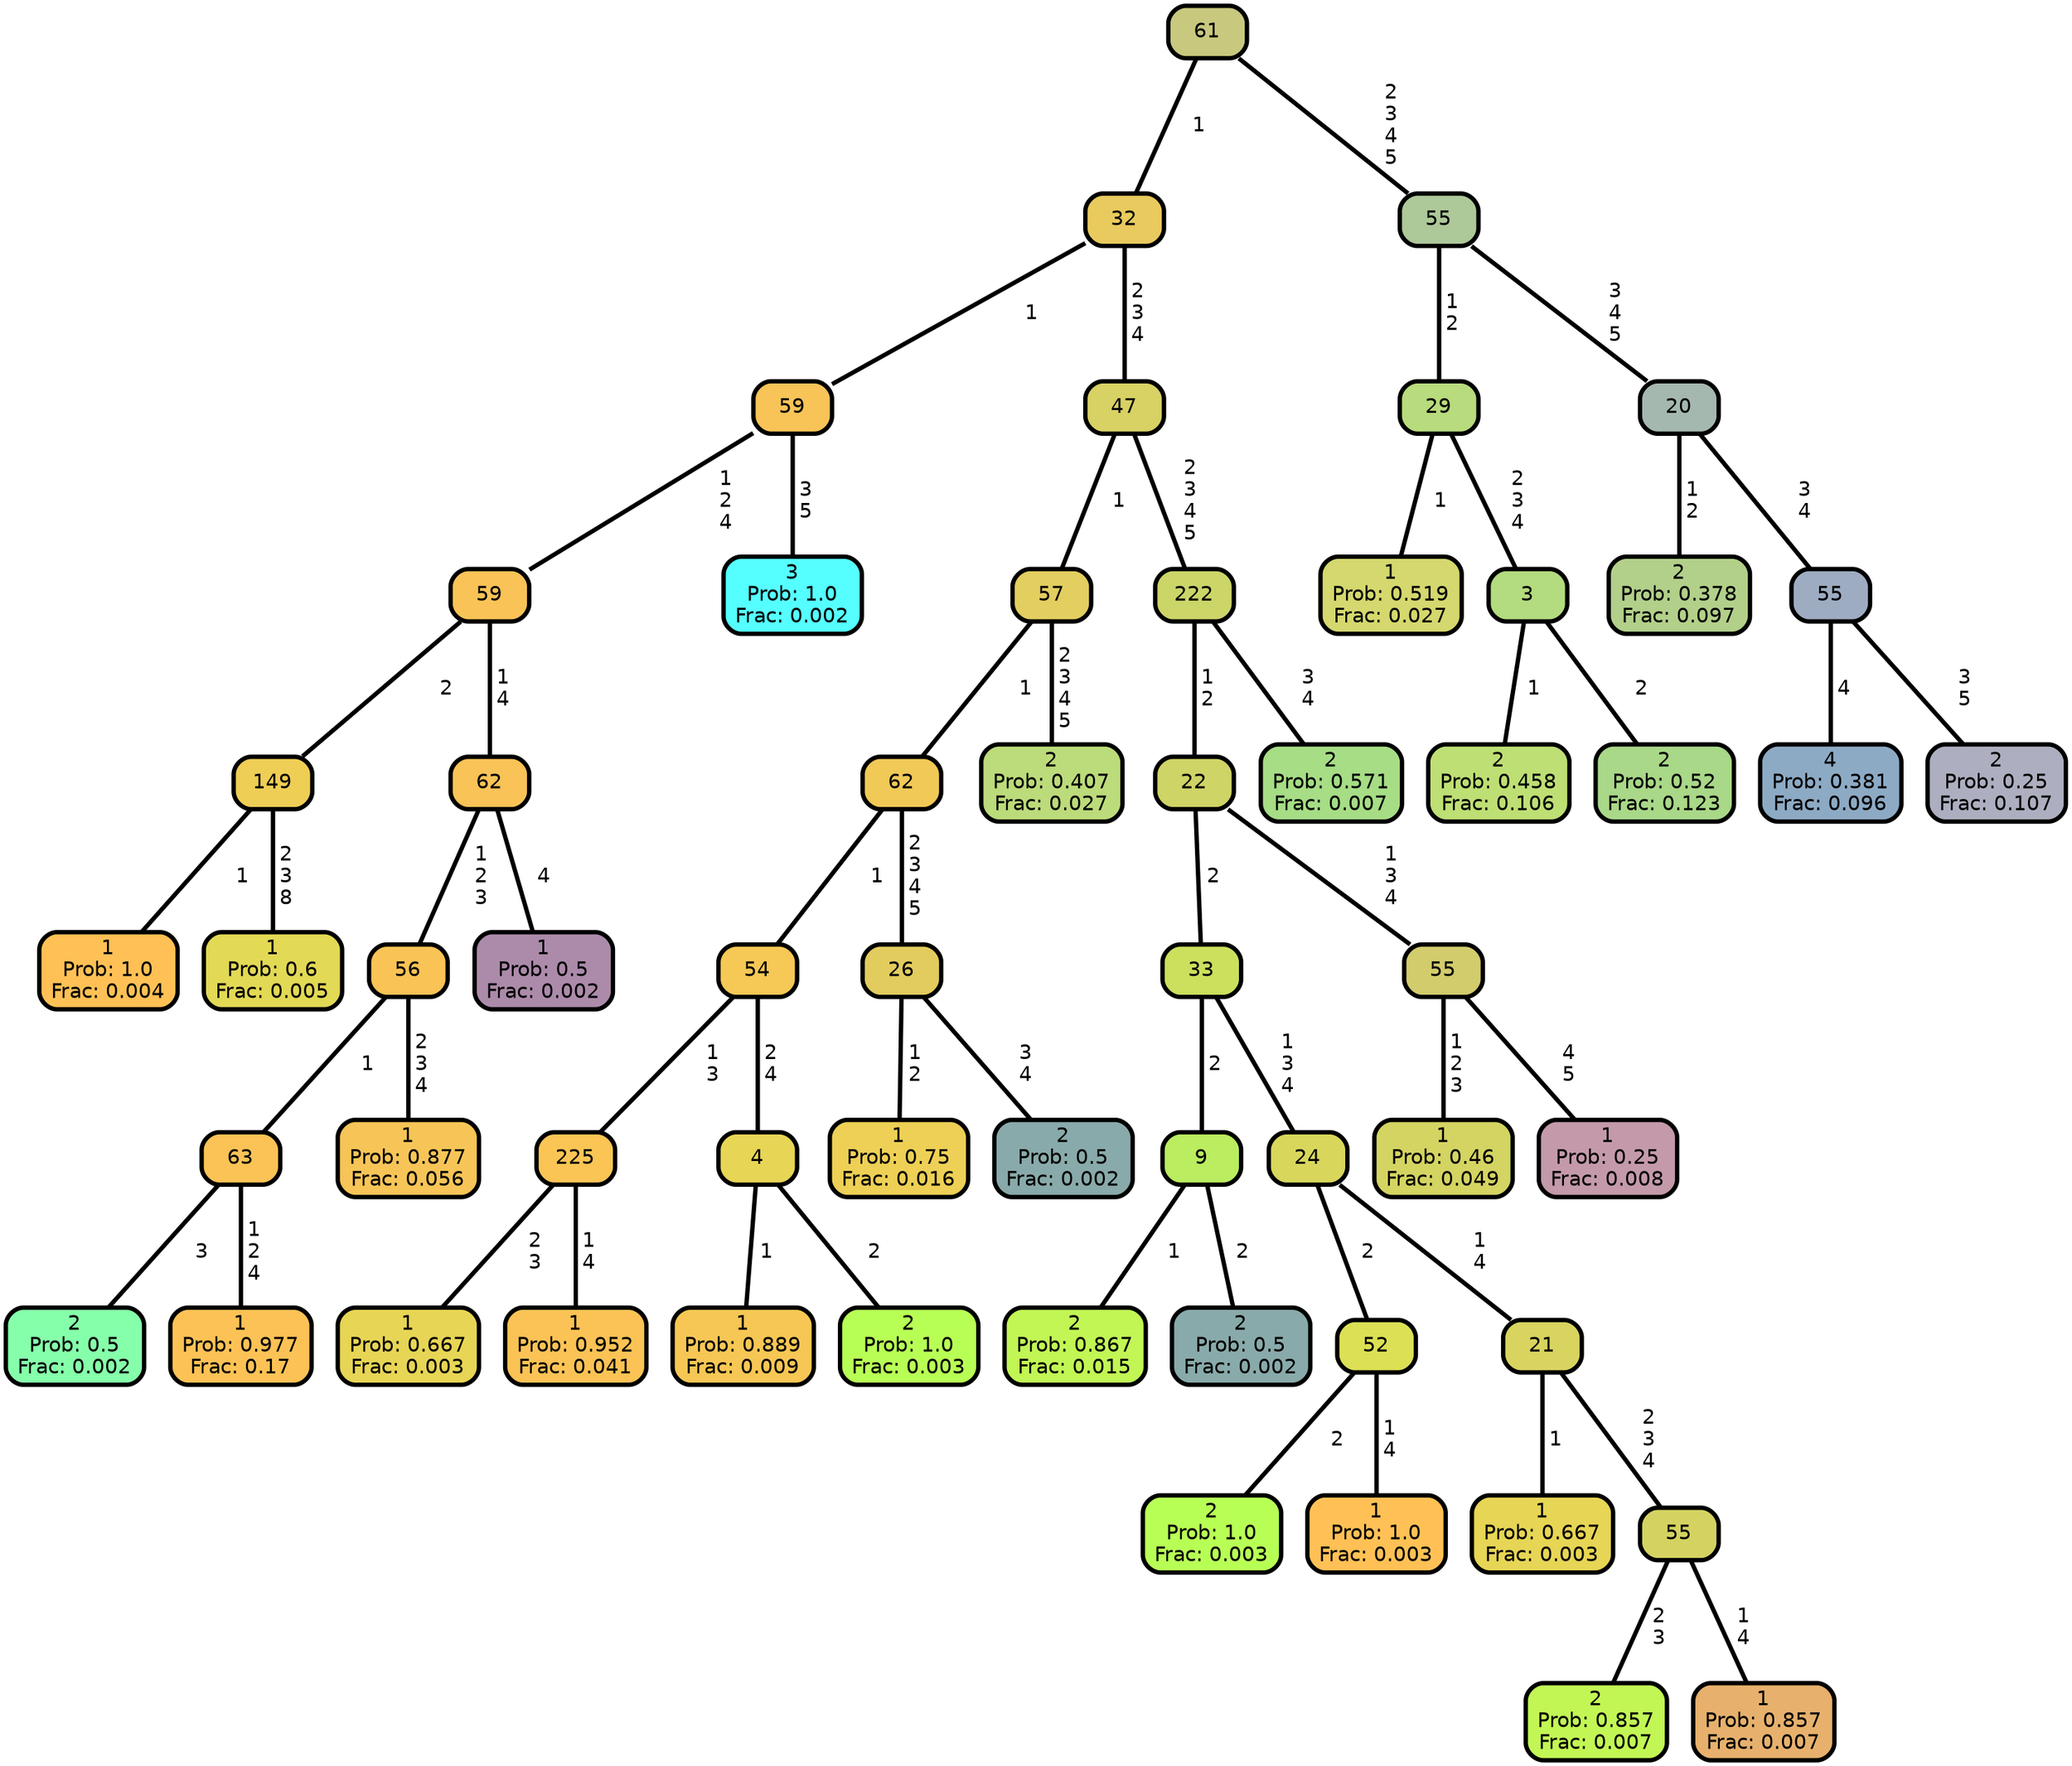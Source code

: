 graph Tree {
node [shape=box, style="filled, rounded",color="black",penwidth="3",fontcolor="black",                 fontname=helvetica] ;
graph [ranksep="0 equally", splines=straight,                 bgcolor=transparent, dpi=200] ;
edge [fontname=helvetica, color=black] ;
0 [label="1
Prob: 1.0
Frac: 0.004", fillcolor="#ffc155"] ;
1 [label="149", fillcolor="#efce55"] ;
2 [label="1
Prob: 0.6
Frac: 0.005", fillcolor="#e2d955"] ;
3 [label="59", fillcolor="#f9c357"] ;
4 [label="2
Prob: 0.5
Frac: 0.002", fillcolor="#86ffaa"] ;
5 [label="63", fillcolor="#fbc355"] ;
6 [label="1
Prob: 0.977
Frac: 0.17", fillcolor="#fdc255"] ;
7 [label="56", fillcolor="#fac356"] ;
8 [label="1
Prob: 0.877
Frac: 0.056", fillcolor="#f7c557"] ;
9 [label="62", fillcolor="#fac357"] ;
10 [label="1
Prob: 0.5
Frac: 0.002", fillcolor="#ac8baa"] ;
11 [label="59", fillcolor="#f8c458"] ;
12 [label="3
Prob: 1.0
Frac: 0.002", fillcolor="#55ffff"] ;
13 [label="32", fillcolor="#e9ca5e"] ;
14 [label="1
Prob: 0.667
Frac: 0.003", fillcolor="#e7d555"] ;
15 [label="225", fillcolor="#fac555"] ;
16 [label="1
Prob: 0.952
Frac: 0.041", fillcolor="#fbc355"] ;
17 [label="54", fillcolor="#f6c855"] ;
18 [label="1
Prob: 0.889
Frac: 0.009", fillcolor="#f7c755"] ;
19 [label="4", fillcolor="#e7d555"] ;
20 [label="2
Prob: 1.0
Frac: 0.003", fillcolor="#b8ff55"] ;
21 [label="62", fillcolor="#f1c957"] ;
22 [label="1
Prob: 0.75
Frac: 0.016", fillcolor="#edd055"] ;
23 [label="26", fillcolor="#e2cc5e"] ;
24 [label="2
Prob: 0.5
Frac: 0.002", fillcolor="#89aaaa"] ;
25 [label="57", fillcolor="#e3ce60"] ;
26 [label="2
Prob: 0.407
Frac: 0.027", fillcolor="#bcdb7a"] ;
27 [label="47", fillcolor="#d8d164"] ;
28 [label="2
Prob: 0.867
Frac: 0.015", fillcolor="#c1f655"] ;
29 [label="9", fillcolor="#baed5f"] ;
30 [label="2
Prob: 0.5
Frac: 0.002", fillcolor="#89aaaa"] ;
31 [label="33", fillcolor="#cce05d"] ;
32 [label="2
Prob: 1.0
Frac: 0.003", fillcolor="#b8ff55"] ;
33 [label="52", fillcolor="#dbe055"] ;
34 [label="1
Prob: 1.0
Frac: 0.003", fillcolor="#ffc155"] ;
35 [label="24", fillcolor="#d8d75c"] ;
36 [label="1
Prob: 0.667
Frac: 0.003", fillcolor="#e7d555"] ;
37 [label="21", fillcolor="#d8d45f"] ;
38 [label="2
Prob: 0.857
Frac: 0.007", fillcolor="#c2f655"] ;
39 [label="55", fillcolor="#d4d361"] ;
40 [label="1
Prob: 0.857
Frac: 0.007", fillcolor="#e7b16d"] ;
41 [label="22", fillcolor="#cfd466"] ;
42 [label="1
Prob: 0.46
Frac: 0.049", fillcolor="#d4d462"] ;
43 [label="55", fillcolor="#d2cc6c"] ;
44 [label="1
Prob: 0.25
Frac: 0.008", fillcolor="#c49aaa"] ;
45 [label="222", fillcolor="#ccd568"] ;
46 [label="2
Prob: 0.571
Frac: 0.007", fillcolor="#a6dd85"] ;
47 [label="61", fillcolor="#c8c97e"] ;
48 [label="1
Prob: 0.519
Frac: 0.027", fillcolor="#d4d86e"] ;
49 [label="29", fillcolor="#b7db7d"] ;
50 [label="2
Prob: 0.458
Frac: 0.106", fillcolor="#bedf74"] ;
51 [label="3", fillcolor="#b3db7f"] ;
52 [label="2
Prob: 0.52
Frac: 0.123", fillcolor="#a9d888"] ;
53 [label="55", fillcolor="#adc899"] ;
54 [label="2
Prob: 0.378
Frac: 0.097", fillcolor="#b2d08a"] ;
55 [label="20", fillcolor="#a4b8b0"] ;
56 [label="4
Prob: 0.381
Frac: 0.096", fillcolor="#8daac5"] ;
57 [label="55", fillcolor="#9eacc2"] ;
58 [label="2
Prob: 0.25
Frac: 0.107", fillcolor="#adafc0"] ;
1 -- 0 [label=" 1",penwidth=3] ;
1 -- 2 [label=" 2\n 3\n 8",penwidth=3] ;
3 -- 1 [label=" 2",penwidth=3] ;
3 -- 9 [label=" 1\n 4",penwidth=3] ;
5 -- 4 [label=" 3",penwidth=3] ;
5 -- 6 [label=" 1\n 2\n 4",penwidth=3] ;
7 -- 5 [label=" 1",penwidth=3] ;
7 -- 8 [label=" 2\n 3\n 4",penwidth=3] ;
9 -- 7 [label=" 1\n 2\n 3",penwidth=3] ;
9 -- 10 [label=" 4",penwidth=3] ;
11 -- 3 [label=" 1\n 2\n 4",penwidth=3] ;
11 -- 12 [label=" 3\n 5",penwidth=3] ;
13 -- 11 [label=" 1",penwidth=3] ;
13 -- 27 [label=" 2\n 3\n 4",penwidth=3] ;
15 -- 14 [label=" 2\n 3",penwidth=3] ;
15 -- 16 [label=" 1\n 4",penwidth=3] ;
17 -- 15 [label=" 1\n 3",penwidth=3] ;
17 -- 19 [label=" 2\n 4",penwidth=3] ;
19 -- 18 [label=" 1",penwidth=3] ;
19 -- 20 [label=" 2",penwidth=3] ;
21 -- 17 [label=" 1",penwidth=3] ;
21 -- 23 [label=" 2\n 3\n 4\n 5",penwidth=3] ;
23 -- 22 [label=" 1\n 2",penwidth=3] ;
23 -- 24 [label=" 3\n 4",penwidth=3] ;
25 -- 21 [label=" 1",penwidth=3] ;
25 -- 26 [label=" 2\n 3\n 4\n 5",penwidth=3] ;
27 -- 25 [label=" 1",penwidth=3] ;
27 -- 45 [label=" 2\n 3\n 4\n 5",penwidth=3] ;
29 -- 28 [label=" 1",penwidth=3] ;
29 -- 30 [label=" 2",penwidth=3] ;
31 -- 29 [label=" 2",penwidth=3] ;
31 -- 35 [label=" 1\n 3\n 4",penwidth=3] ;
33 -- 32 [label=" 2",penwidth=3] ;
33 -- 34 [label=" 1\n 4",penwidth=3] ;
35 -- 33 [label=" 2",penwidth=3] ;
35 -- 37 [label=" 1\n 4",penwidth=3] ;
37 -- 36 [label=" 1",penwidth=3] ;
37 -- 39 [label=" 2\n 3\n 4",penwidth=3] ;
39 -- 38 [label=" 2\n 3",penwidth=3] ;
39 -- 40 [label=" 1\n 4",penwidth=3] ;
41 -- 31 [label=" 2",penwidth=3] ;
41 -- 43 [label=" 1\n 3\n 4",penwidth=3] ;
43 -- 42 [label=" 1\n 2\n 3",penwidth=3] ;
43 -- 44 [label=" 4\n 5",penwidth=3] ;
45 -- 41 [label=" 1\n 2",penwidth=3] ;
45 -- 46 [label=" 3\n 4",penwidth=3] ;
47 -- 13 [label=" 1",penwidth=3] ;
47 -- 53 [label=" 2\n 3\n 4\n 5",penwidth=3] ;
49 -- 48 [label=" 1",penwidth=3] ;
49 -- 51 [label=" 2\n 3\n 4",penwidth=3] ;
51 -- 50 [label=" 1",penwidth=3] ;
51 -- 52 [label=" 2",penwidth=3] ;
53 -- 49 [label=" 1\n 2",penwidth=3] ;
53 -- 55 [label=" 3\n 4\n 5",penwidth=3] ;
55 -- 54 [label=" 1\n 2",penwidth=3] ;
55 -- 57 [label=" 3\n 4",penwidth=3] ;
57 -- 56 [label=" 4",penwidth=3] ;
57 -- 58 [label=" 3\n 5",penwidth=3] ;
{rank = same;}}